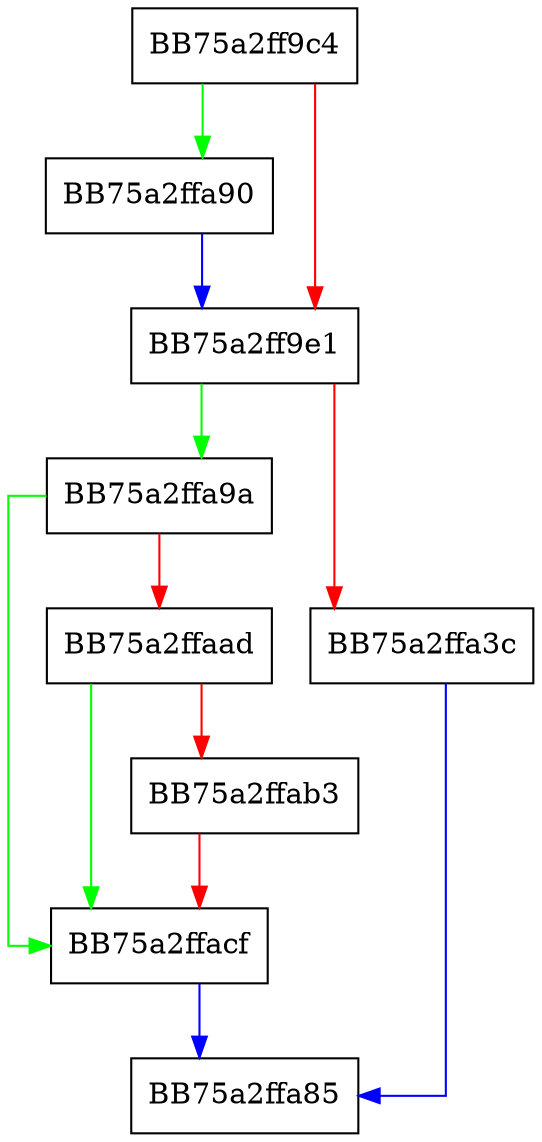 digraph translate_init {
  node [shape="box"];
  graph [splines=ortho];
  BB75a2ff9c4 -> BB75a2ffa90 [color="green"];
  BB75a2ff9c4 -> BB75a2ff9e1 [color="red"];
  BB75a2ff9e1 -> BB75a2ffa9a [color="green"];
  BB75a2ff9e1 -> BB75a2ffa3c [color="red"];
  BB75a2ffa3c -> BB75a2ffa85 [color="blue"];
  BB75a2ffa90 -> BB75a2ff9e1 [color="blue"];
  BB75a2ffa9a -> BB75a2ffacf [color="green"];
  BB75a2ffa9a -> BB75a2ffaad [color="red"];
  BB75a2ffaad -> BB75a2ffacf [color="green"];
  BB75a2ffaad -> BB75a2ffab3 [color="red"];
  BB75a2ffab3 -> BB75a2ffacf [color="red"];
  BB75a2ffacf -> BB75a2ffa85 [color="blue"];
}